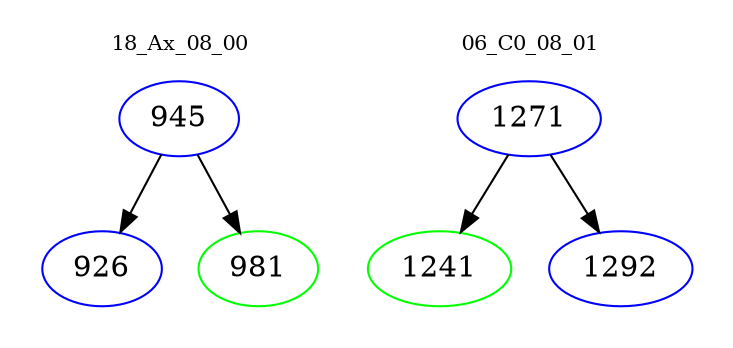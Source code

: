 digraph{
subgraph cluster_0 {
color = white
label = "18_Ax_08_00";
fontsize=10;
T0_945 [label="945", color="blue"]
T0_945 -> T0_926 [color="black"]
T0_926 [label="926", color="blue"]
T0_945 -> T0_981 [color="black"]
T0_981 [label="981", color="green"]
}
subgraph cluster_1 {
color = white
label = "06_C0_08_01";
fontsize=10;
T1_1271 [label="1271", color="blue"]
T1_1271 -> T1_1241 [color="black"]
T1_1241 [label="1241", color="green"]
T1_1271 -> T1_1292 [color="black"]
T1_1292 [label="1292", color="blue"]
}
}
